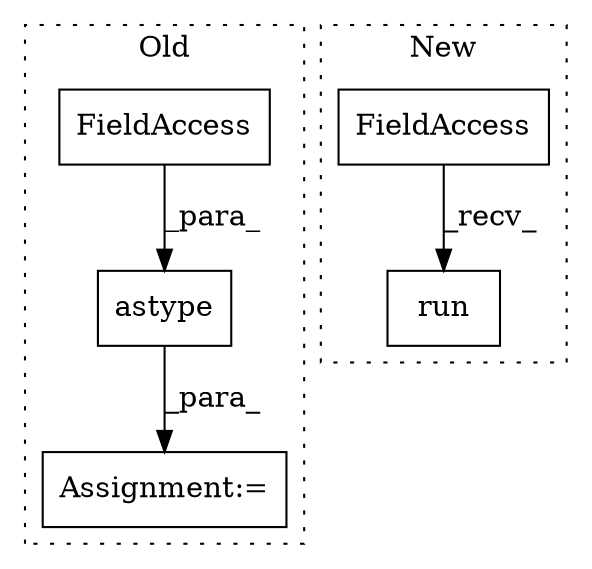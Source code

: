 digraph G {
subgraph cluster0 {
1 [label="astype" a="32" s="1261,1277" l="7,1" shape="box"];
3 [label="Assignment:=" a="7" s="1473" l="1" shape="box"];
4 [label="FieldAccess" a="22" s="1268" l="9" shape="box"];
label = "Old";
style="dotted";
}
subgraph cluster1 {
2 [label="run" a="32" s="2748,2776" l="4,1" shape="box"];
5 [label="FieldAccess" a="22" s="2734" l="13" shape="box"];
label = "New";
style="dotted";
}
1 -> 3 [label="_para_"];
4 -> 1 [label="_para_"];
5 -> 2 [label="_recv_"];
}